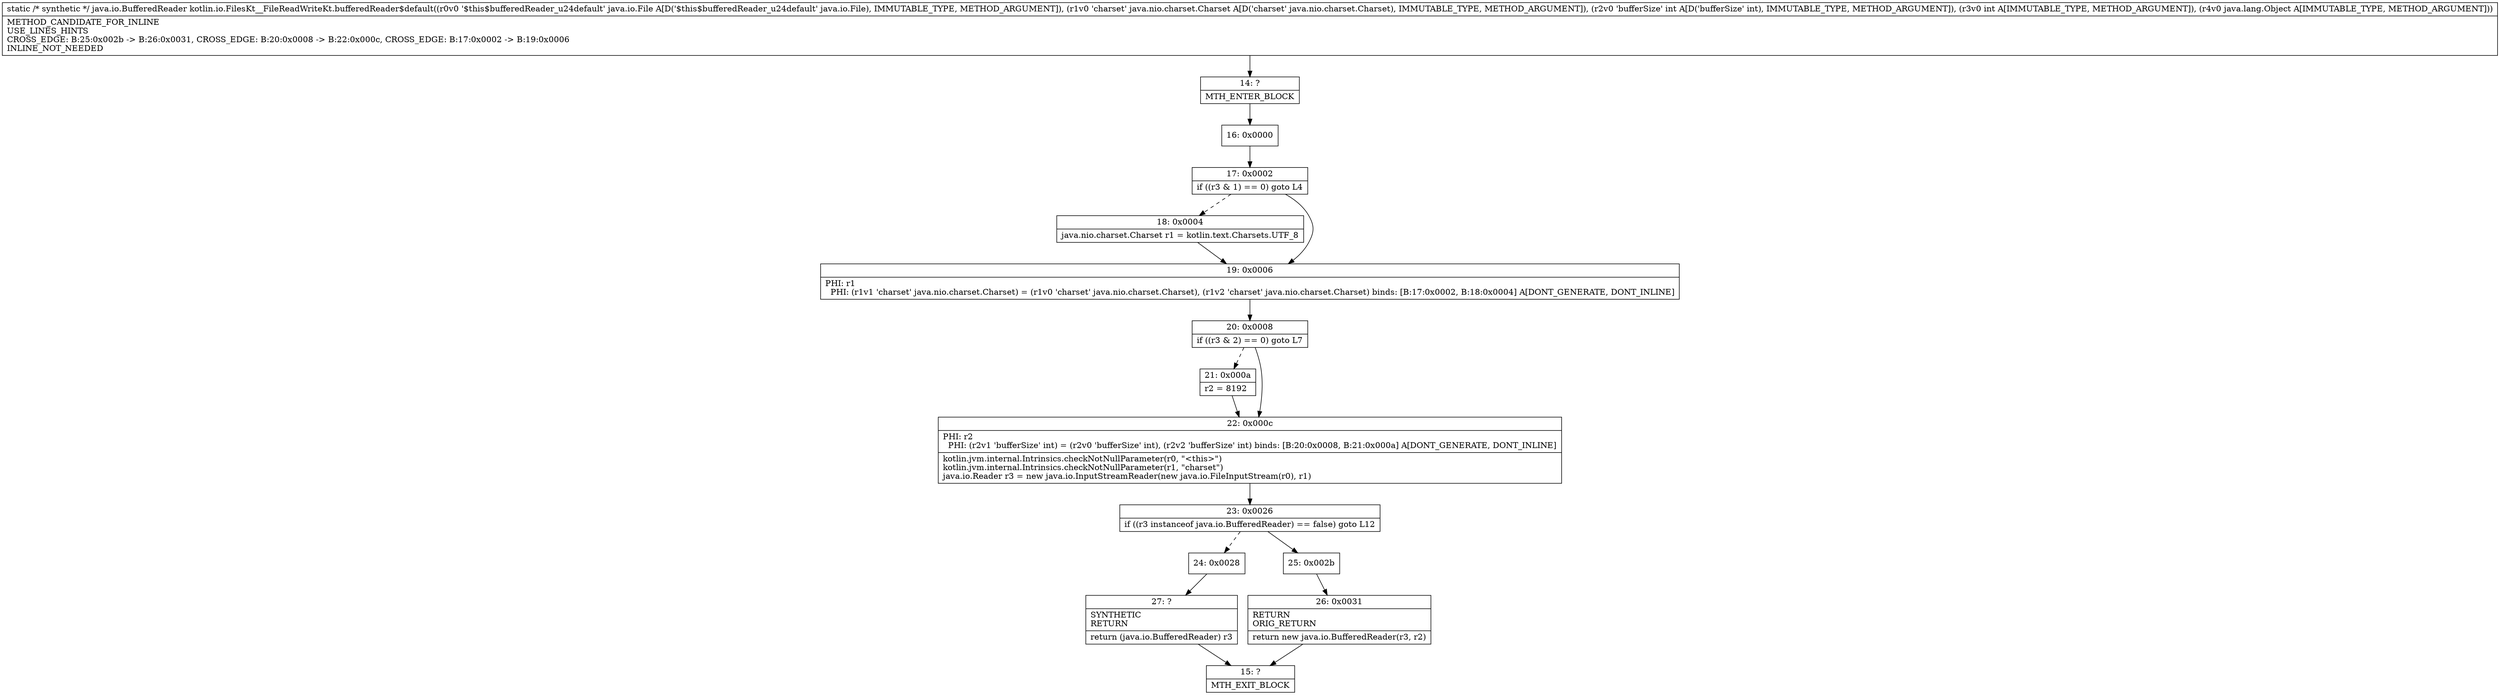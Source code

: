 digraph "CFG forkotlin.io.FilesKt__FileReadWriteKt.bufferedReader$default(Ljava\/io\/File;Ljava\/nio\/charset\/Charset;IILjava\/lang\/Object;)Ljava\/io\/BufferedReader;" {
Node_14 [shape=record,label="{14\:\ ?|MTH_ENTER_BLOCK\l}"];
Node_16 [shape=record,label="{16\:\ 0x0000}"];
Node_17 [shape=record,label="{17\:\ 0x0002|if ((r3 & 1) == 0) goto L4\l}"];
Node_18 [shape=record,label="{18\:\ 0x0004|java.nio.charset.Charset r1 = kotlin.text.Charsets.UTF_8\l}"];
Node_19 [shape=record,label="{19\:\ 0x0006|PHI: r1 \l  PHI: (r1v1 'charset' java.nio.charset.Charset) = (r1v0 'charset' java.nio.charset.Charset), (r1v2 'charset' java.nio.charset.Charset) binds: [B:17:0x0002, B:18:0x0004] A[DONT_GENERATE, DONT_INLINE]\l}"];
Node_20 [shape=record,label="{20\:\ 0x0008|if ((r3 & 2) == 0) goto L7\l}"];
Node_21 [shape=record,label="{21\:\ 0x000a|r2 = 8192\l}"];
Node_22 [shape=record,label="{22\:\ 0x000c|PHI: r2 \l  PHI: (r2v1 'bufferSize' int) = (r2v0 'bufferSize' int), (r2v2 'bufferSize' int) binds: [B:20:0x0008, B:21:0x000a] A[DONT_GENERATE, DONT_INLINE]\l|kotlin.jvm.internal.Intrinsics.checkNotNullParameter(r0, \"\<this\>\")\lkotlin.jvm.internal.Intrinsics.checkNotNullParameter(r1, \"charset\")\ljava.io.Reader r3 = new java.io.InputStreamReader(new java.io.FileInputStream(r0), r1)\l}"];
Node_23 [shape=record,label="{23\:\ 0x0026|if ((r3 instanceof java.io.BufferedReader) == false) goto L12\l}"];
Node_24 [shape=record,label="{24\:\ 0x0028}"];
Node_27 [shape=record,label="{27\:\ ?|SYNTHETIC\lRETURN\l|return (java.io.BufferedReader) r3\l}"];
Node_15 [shape=record,label="{15\:\ ?|MTH_EXIT_BLOCK\l}"];
Node_25 [shape=record,label="{25\:\ 0x002b}"];
Node_26 [shape=record,label="{26\:\ 0x0031|RETURN\lORIG_RETURN\l|return new java.io.BufferedReader(r3, r2)\l}"];
MethodNode[shape=record,label="{static \/* synthetic *\/ java.io.BufferedReader kotlin.io.FilesKt__FileReadWriteKt.bufferedReader$default((r0v0 '$this$bufferedReader_u24default' java.io.File A[D('$this$bufferedReader_u24default' java.io.File), IMMUTABLE_TYPE, METHOD_ARGUMENT]), (r1v0 'charset' java.nio.charset.Charset A[D('charset' java.nio.charset.Charset), IMMUTABLE_TYPE, METHOD_ARGUMENT]), (r2v0 'bufferSize' int A[D('bufferSize' int), IMMUTABLE_TYPE, METHOD_ARGUMENT]), (r3v0 int A[IMMUTABLE_TYPE, METHOD_ARGUMENT]), (r4v0 java.lang.Object A[IMMUTABLE_TYPE, METHOD_ARGUMENT]))  | METHOD_CANDIDATE_FOR_INLINE\lUSE_LINES_HINTS\lCROSS_EDGE: B:25:0x002b \-\> B:26:0x0031, CROSS_EDGE: B:20:0x0008 \-\> B:22:0x000c, CROSS_EDGE: B:17:0x0002 \-\> B:19:0x0006\lINLINE_NOT_NEEDED\l}"];
MethodNode -> Node_14;Node_14 -> Node_16;
Node_16 -> Node_17;
Node_17 -> Node_18[style=dashed];
Node_17 -> Node_19;
Node_18 -> Node_19;
Node_19 -> Node_20;
Node_20 -> Node_21[style=dashed];
Node_20 -> Node_22;
Node_21 -> Node_22;
Node_22 -> Node_23;
Node_23 -> Node_24[style=dashed];
Node_23 -> Node_25;
Node_24 -> Node_27;
Node_27 -> Node_15;
Node_25 -> Node_26;
Node_26 -> Node_15;
}

